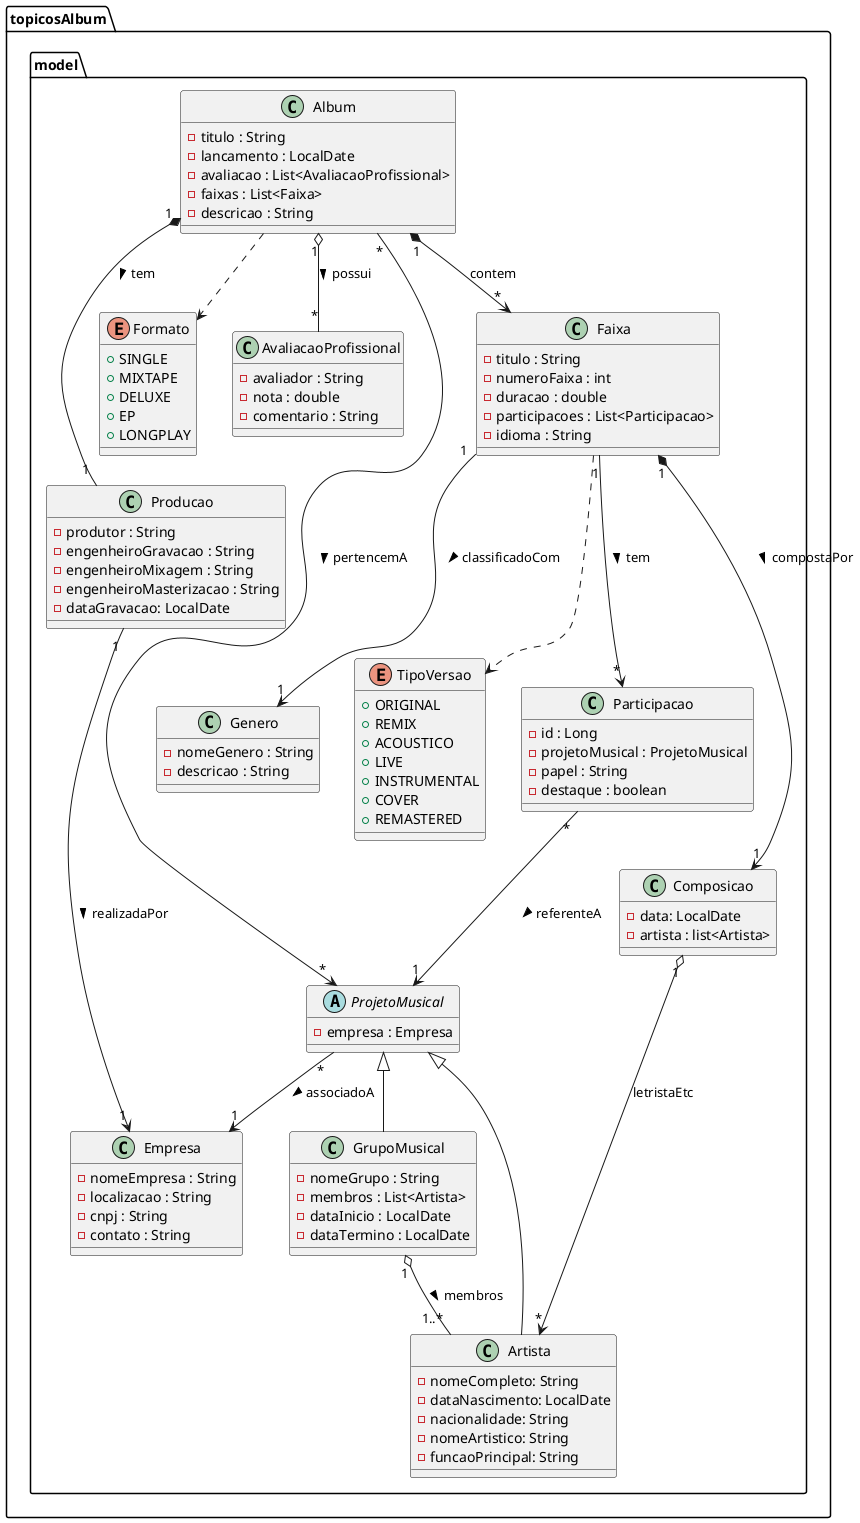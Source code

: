 @startuml

package "topicosAlbum.model" {

    class Album {
        - titulo : String
        - lancamento : LocalDate
        - avaliacao : List<AvaliacaoProfissional>
        - faixas : List<Faixa>
        - descricao : String
    }
    ' - duracaoTotal : double
    ' duracao total pode ser calculada somando a duracao de todas as faixas
    ' - tamanhoDoAlbum : int
    ' tamanho do album pode ser calculado somando o tamanho de todas as faixas

    class Empresa {
        - nomeEmpresa : String
        - localizacao : String
        - cnpj : String
        - contato : String
    }

    abstract class ProjetoMusical {
       - empresa : Empresa
    }

    class Artista extends ProjetoMusical {
       - nomeCompleto: String
       - dataNascimento: LocalDate
       - nacionalidade: String
       - nomeArtistico: String
       - funcaoPrincipal: String
       ' pode ser cantor, compositor, letrista, produtor, etc.
    }
    
    class GrupoMusical extends ProjetoMusical {
       - nomeGrupo : String
       - membros : List<Artista>
       - dataInicio : LocalDate
       - dataTermino : LocalDate
    }


    class Genero {
        - nomeGenero : String
        - descricao : String
    }

    enum Formato {
        +SINGLE
        +MIXTAPE
        +DELUXE
        +EP
        +LONGPLAY
    }

    enum TipoVersao {
        + ORIGINAL
        + REMIX
        + ACOUSTICO
        + LIVE
        + INSTRUMENTAL
        + COVER
        + REMASTERED
    }
    ' enum é apenas uma maneira simplificada. profissionalmente, o ideal é criar uma tabela distinta para versão, onde o detalhamento pode ser maior.
    ' ex> class Versao {
    ' - id : Long
    ' - tipo : TipoVersao
    ' - faixaOriginal : Faixa
    ' - faixaDerivada : Faixa
    ' }


    ' enum TipoMidia {
        ' + CD
        ' + VINIL
        ' + FITA
        ' + DIGITAL
    ' }


    class AvaliacaoProfissional {
        - avaliador : String
        - nota : double
        - comentario : String
    }

    class Producao {
        - produtor : String
        - engenheiroGravacao : String
        - engenheiroMixagem : String
        - engenheiroMasterizacao : String
        - dataGravacao: LocalDate
    }
    ' empresa em produção é a empresa que fez a produção do álbum, que pode ser diferente da empresa que lançou o álbum/do artista

    class Composicao {
        - data: LocalDate
        - artista : list<Artista>
    }
    ' relação com artista (letrista)

     class Participacao {
    - id : Long  
    - projetoMusical : ProjetoMusical 
    - papel : String             
    - destaque : boolean 
    }
    ' papel pode ser "feat.", "banda de apoio", etc.
    ' destaque indica se o participante é um artista principal (true) ou um artista de apoio
    ' ex.: em "Eminem feat. Rihanna", Eminem é o artista principal (destaque=true) e Rihanna é a artista de apoio (destaque=false)
    ' em "Banda X", todos os membros da banda são artistas principais (destaque=true)


    class Faixa {
    - titulo : String            
    - numeroFaixa : int          
    - duracao : double              
    - participacoes : List<Participacao>             
    - idioma : String 
    }
    ' a produção (produtor, engenheiros, gravadora, etc.) normalmente é atribuída ao álbum como um todo, não a cada faixa individual.
    ' porém, em alguns casos especiais, cada faixa pode ter produtores diferentes (ex.: álbuns de K-pop, onde cada faixa pode ter equipes diferentes).
    ' então PENSAR se a modelagem mais complexa - e mais realista - com producao em faixa vale a pena.
    ' por ora, deixar a produção vinculada ao álbum como um todo.

    

      ' RELACIONAMENTOS


    Album "*" --> "*" ProjetoMusical : pertencemA >
    'existem álbuns colaborativos (mais de um artista principal).

    'Album "*" --> "1" Empresa : lançados por > (tirado por ser bidirecional. artista já está associado a empresa. necessário apenas uma query)

    Faixa "1" --> "1" Genero : classificadoCom >
    ' pensar se gênero deve ser uma lista (mais de um gênero por faixa)
    ' pensar se gênero deve ser associado ao album em vez de faixa
    
    


    Album "1" o-- "*" AvaliacaoProfissional : possui >
    ' agregação. album agrega várias avaliacaoProfissional
    ' avaliações podem existir sem o álbum (não são destruídas junto com ele)


    ' Faixa "1" *-- "1" Producao : produzidoPor >
    ' producao só existe se tiver um album, pois cada album tem um time de producao diferente e especifico
    ' a produção é exclusiva daquele álbum (não existe sem ele).


    Album "1"*--> "*" Faixa : contem

    Album "1" *-- "1" Producao : tem >
    ' composição forte. produção não existe sem o álbum. se o álbum for deletado, a produção também é.

    ProjetoMusical "*" --> "1" Empresa : associadoA >
    
    Producao "1" --> "1" Empresa : realizadaPor >
    

    GrupoMusical "1" o-- "1..*" Artista : membros >
    ' todo grupo precisa de pelo menos 1 membro

    Album ..> Formato 
    ' Dependência (uso do enum). album usa formato, mas formato não depende de album
    
    Faixa ..> TipoVersao

    Faixa "1" *--> "1" Composicao: compostaPor >
    ' composição forte. se a faixa for deletada, a composição também é.


    'Faixa "*" --> "*" ProjetoMusical : participacao >
    ' uma faixa pode ter participação de vários artistas ou grupos musicais (ex.: feat., banda de apoio, etc.)


    Faixa "1" --> "*" Participacao: tem >
    ' uma faixa pode ter várias participações (feat., banda de apoio, etc.)

    Participacao "*" --> "1" ProjetoMusical: referenteA >
    ' uma participação está sempre vinculada a um projeto musical (artista ou grupo musical)


    Composicao "1" o--> "*" Artista: letristaEtc
    ' uma composição pode existir independente de uma faixa (ex.: música ainda não gravada).


}

@enduml
